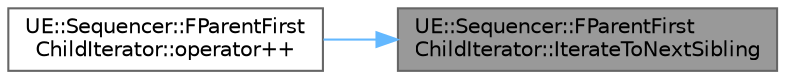 digraph "UE::Sequencer::FParentFirstChildIterator::IterateToNextSibling"
{
 // INTERACTIVE_SVG=YES
 // LATEX_PDF_SIZE
  bgcolor="transparent";
  edge [fontname=Helvetica,fontsize=10,labelfontname=Helvetica,labelfontsize=10];
  node [fontname=Helvetica,fontsize=10,shape=box,height=0.2,width=0.4];
  rankdir="RL";
  Node1 [id="Node000001",label="UE::Sequencer::FParentFirst\lChildIterator::IterateToNextSibling",height=0.2,width=0.4,color="gray40", fillcolor="grey60", style="filled", fontcolor="black",tooltip=" "];
  Node1 -> Node2 [id="edge1_Node000001_Node000002",dir="back",color="steelblue1",style="solid",tooltip=" "];
  Node2 [id="Node000002",label="UE::Sequencer::FParentFirst\lChildIterator::operator++",height=0.2,width=0.4,color="grey40", fillcolor="white", style="filled",URL="$d0/d59/structUE_1_1Sequencer_1_1FParentFirstChildIterator.html#a234597e3f7ec215d209fcd338d8e2e72",tooltip=" "];
}
